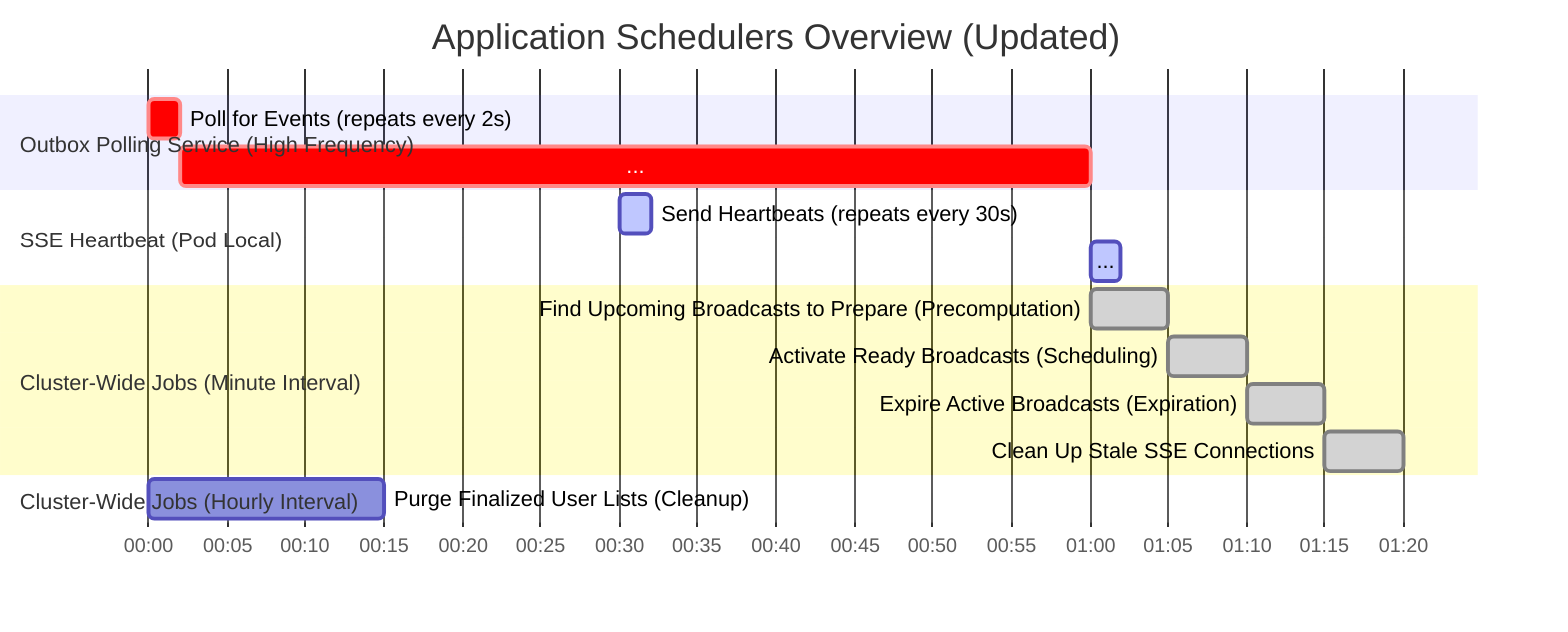 gantt
    title Application Schedulers Overview (Updated)
    dateFormat  HH:mm:ss
    axisFormat  %M:%S

    section Outbox Polling Service (High Frequency)
    Poll for Events (repeats every 2s) :crit, 00:00:00, 2s
    ...                            :crit, 00:00:02, 58s

    section SSE Heartbeat (Pod Local)
    Send Heartbeats (repeats every 30s) :active, 00:00:30, 2s
    ...                                 :active, 00:01:00, 2s

    section Cluster-Wide Jobs (Minute Interval)
    Find Upcoming Broadcasts to Prepare (Precomputation)  :done, 00:01:00, 5s
    Activate Ready Broadcasts (Scheduling)                :done, 00:01:05, 5s
    Expire Active Broadcasts (Expiration)                 :done, 00:01:10, 5s
    Clean Up Stale SSE Connections                        :done, 00:01:15, 5s

    section Cluster-Wide Jobs (Hourly Interval)
    Purge Finalized User Lists (Cleanup)                  : 00:00:00, 15s